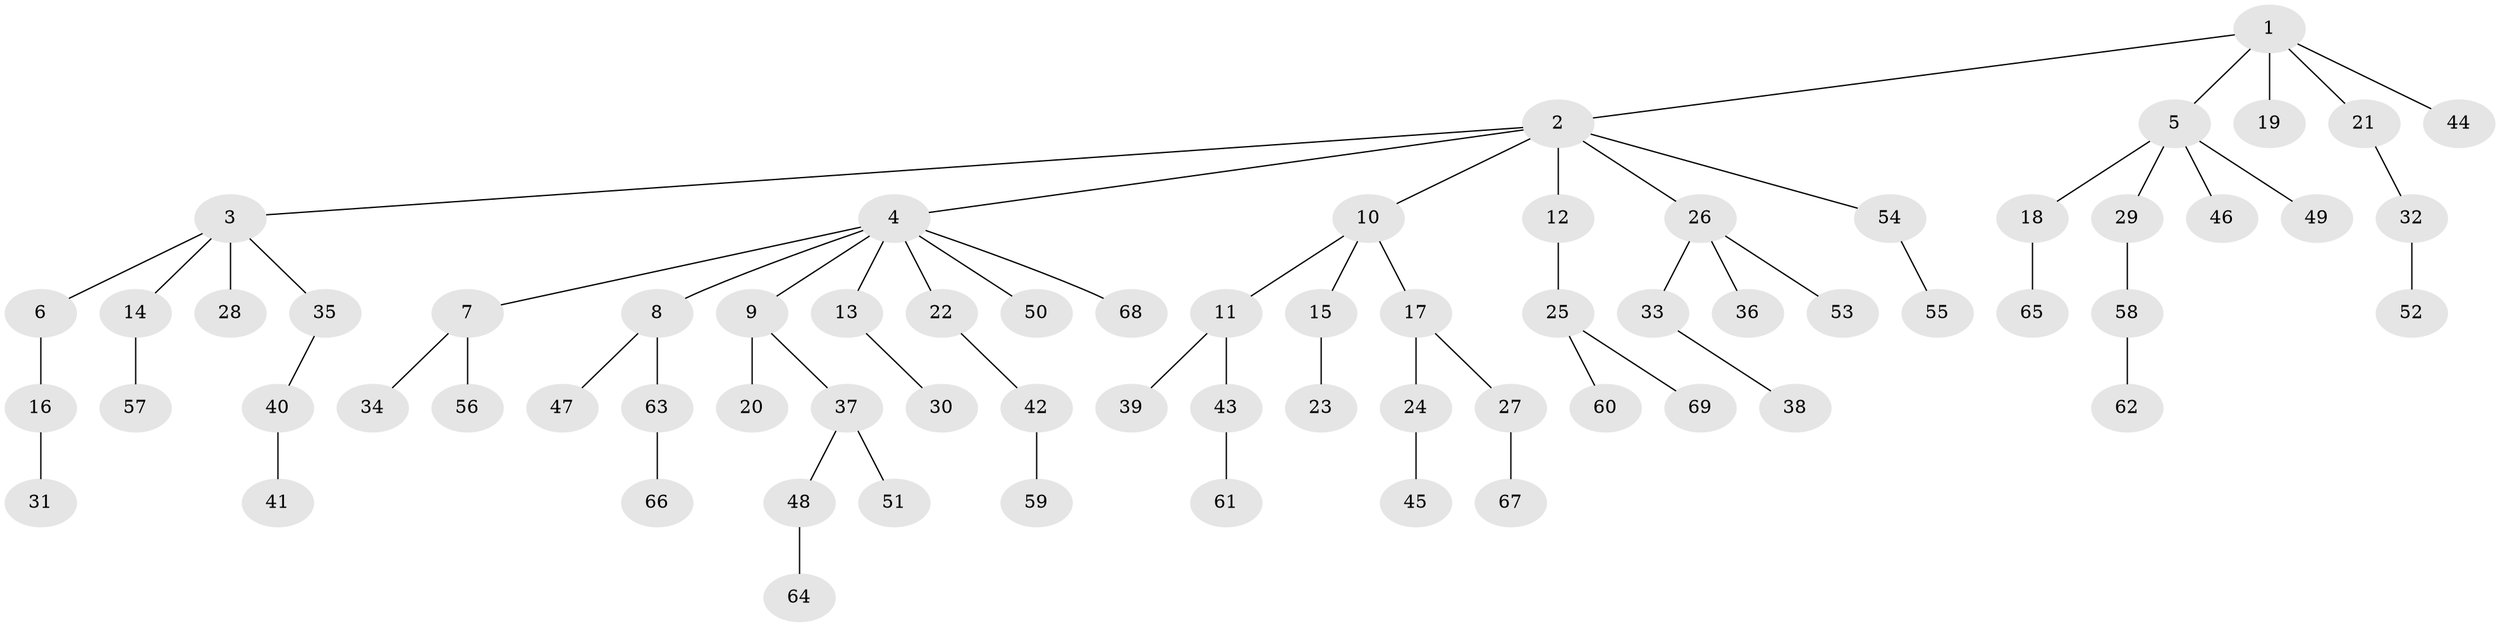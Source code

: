 // coarse degree distribution, {4: 0.047619047619047616, 9: 0.023809523809523808, 8: 0.023809523809523808, 5: 0.023809523809523808, 2: 0.2619047619047619, 1: 0.5714285714285714, 3: 0.047619047619047616}
// Generated by graph-tools (version 1.1) at 2025/42/03/06/25 10:42:02]
// undirected, 69 vertices, 68 edges
graph export_dot {
graph [start="1"]
  node [color=gray90,style=filled];
  1;
  2;
  3;
  4;
  5;
  6;
  7;
  8;
  9;
  10;
  11;
  12;
  13;
  14;
  15;
  16;
  17;
  18;
  19;
  20;
  21;
  22;
  23;
  24;
  25;
  26;
  27;
  28;
  29;
  30;
  31;
  32;
  33;
  34;
  35;
  36;
  37;
  38;
  39;
  40;
  41;
  42;
  43;
  44;
  45;
  46;
  47;
  48;
  49;
  50;
  51;
  52;
  53;
  54;
  55;
  56;
  57;
  58;
  59;
  60;
  61;
  62;
  63;
  64;
  65;
  66;
  67;
  68;
  69;
  1 -- 2;
  1 -- 5;
  1 -- 19;
  1 -- 21;
  1 -- 44;
  2 -- 3;
  2 -- 4;
  2 -- 10;
  2 -- 12;
  2 -- 26;
  2 -- 54;
  3 -- 6;
  3 -- 14;
  3 -- 28;
  3 -- 35;
  4 -- 7;
  4 -- 8;
  4 -- 9;
  4 -- 13;
  4 -- 22;
  4 -- 50;
  4 -- 68;
  5 -- 18;
  5 -- 29;
  5 -- 46;
  5 -- 49;
  6 -- 16;
  7 -- 34;
  7 -- 56;
  8 -- 47;
  8 -- 63;
  9 -- 20;
  9 -- 37;
  10 -- 11;
  10 -- 15;
  10 -- 17;
  11 -- 39;
  11 -- 43;
  12 -- 25;
  13 -- 30;
  14 -- 57;
  15 -- 23;
  16 -- 31;
  17 -- 24;
  17 -- 27;
  18 -- 65;
  21 -- 32;
  22 -- 42;
  24 -- 45;
  25 -- 60;
  25 -- 69;
  26 -- 33;
  26 -- 36;
  26 -- 53;
  27 -- 67;
  29 -- 58;
  32 -- 52;
  33 -- 38;
  35 -- 40;
  37 -- 48;
  37 -- 51;
  40 -- 41;
  42 -- 59;
  43 -- 61;
  48 -- 64;
  54 -- 55;
  58 -- 62;
  63 -- 66;
}
